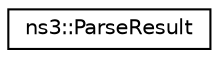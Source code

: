 digraph "Graphical Class Hierarchy"
{
 // LATEX_PDF_SIZE
  edge [fontname="Helvetica",fontsize="10",labelfontname="Helvetica",labelfontsize="10"];
  node [fontname="Helvetica",fontsize="10",shape=record];
  rankdir="LR";
  Node0 [label="ns3::ParseResult",height=0.2,width=0.4,color="black", fillcolor="white", style="filled",URL="$structns3_1_1_parse_result.html",tooltip="Type to maintain line parsed and its values."];
}
